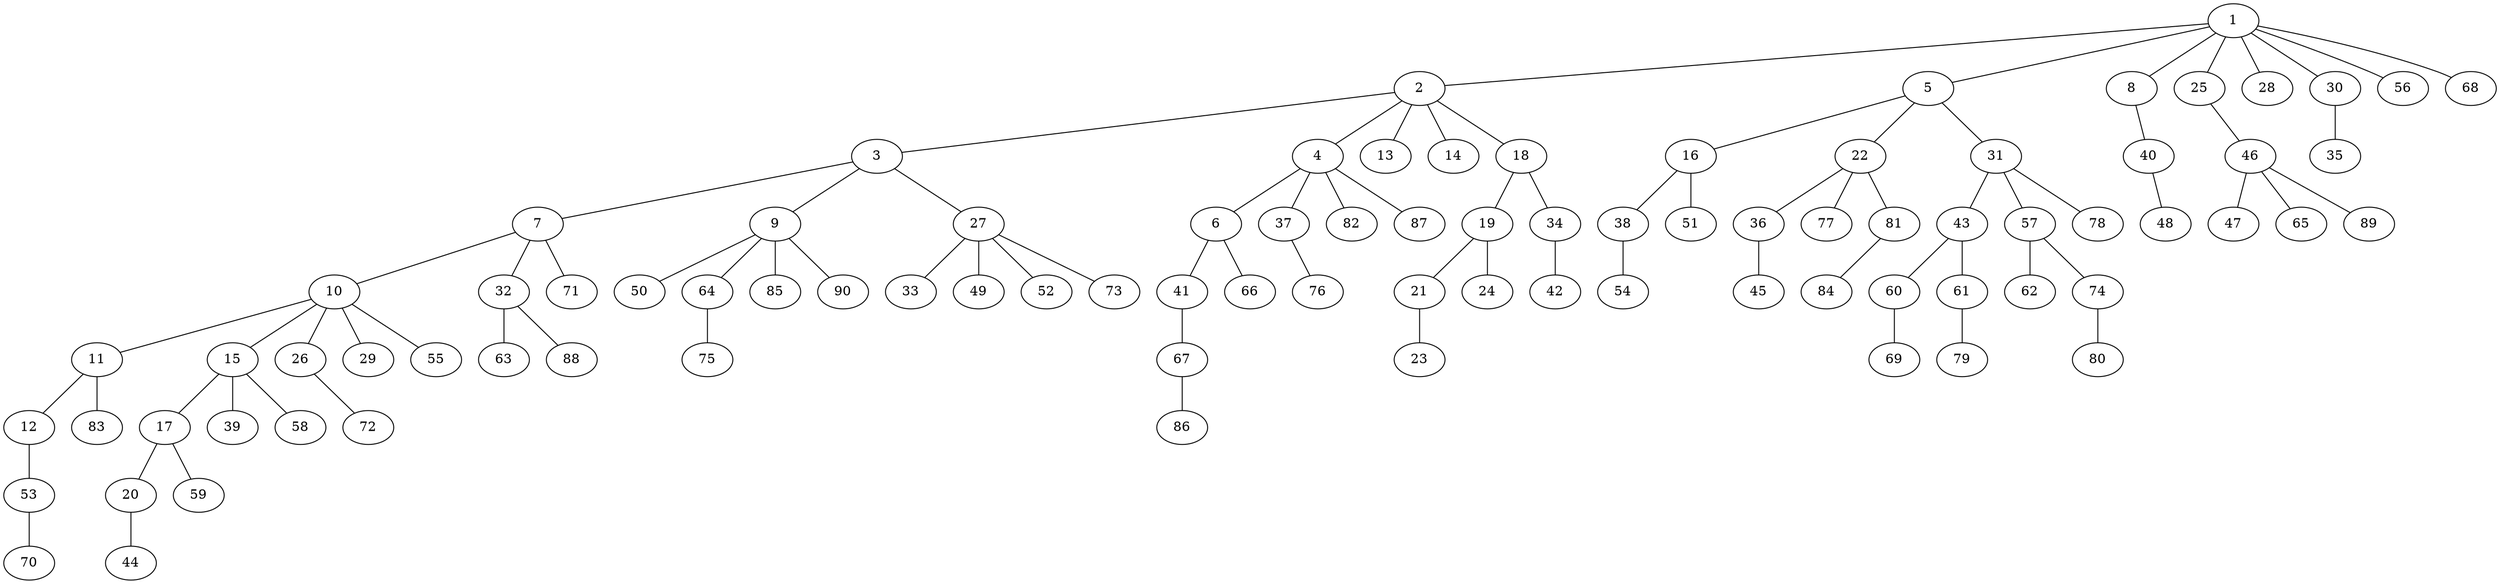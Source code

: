 graph graphname {1--2
1--5
1--8
1--25
1--28
1--30
1--56
1--68
2--3
2--4
2--13
2--14
2--18
3--7
3--9
3--27
4--6
4--37
4--82
4--87
5--16
5--22
5--31
6--41
6--66
7--10
7--32
7--71
8--40
9--50
9--64
9--85
9--90
10--11
10--15
10--26
10--29
10--55
11--12
11--83
12--53
15--17
15--39
15--58
16--38
16--51
17--20
17--59
18--19
18--34
19--21
19--24
20--44
21--23
22--36
22--77
22--81
25--46
26--72
27--33
27--49
27--52
27--73
30--35
31--43
31--57
31--78
32--63
32--88
34--42
36--45
37--76
38--54
40--48
41--67
43--60
43--61
46--47
46--65
46--89
53--70
57--62
57--74
60--69
61--79
64--75
67--86
74--80
81--84
}
